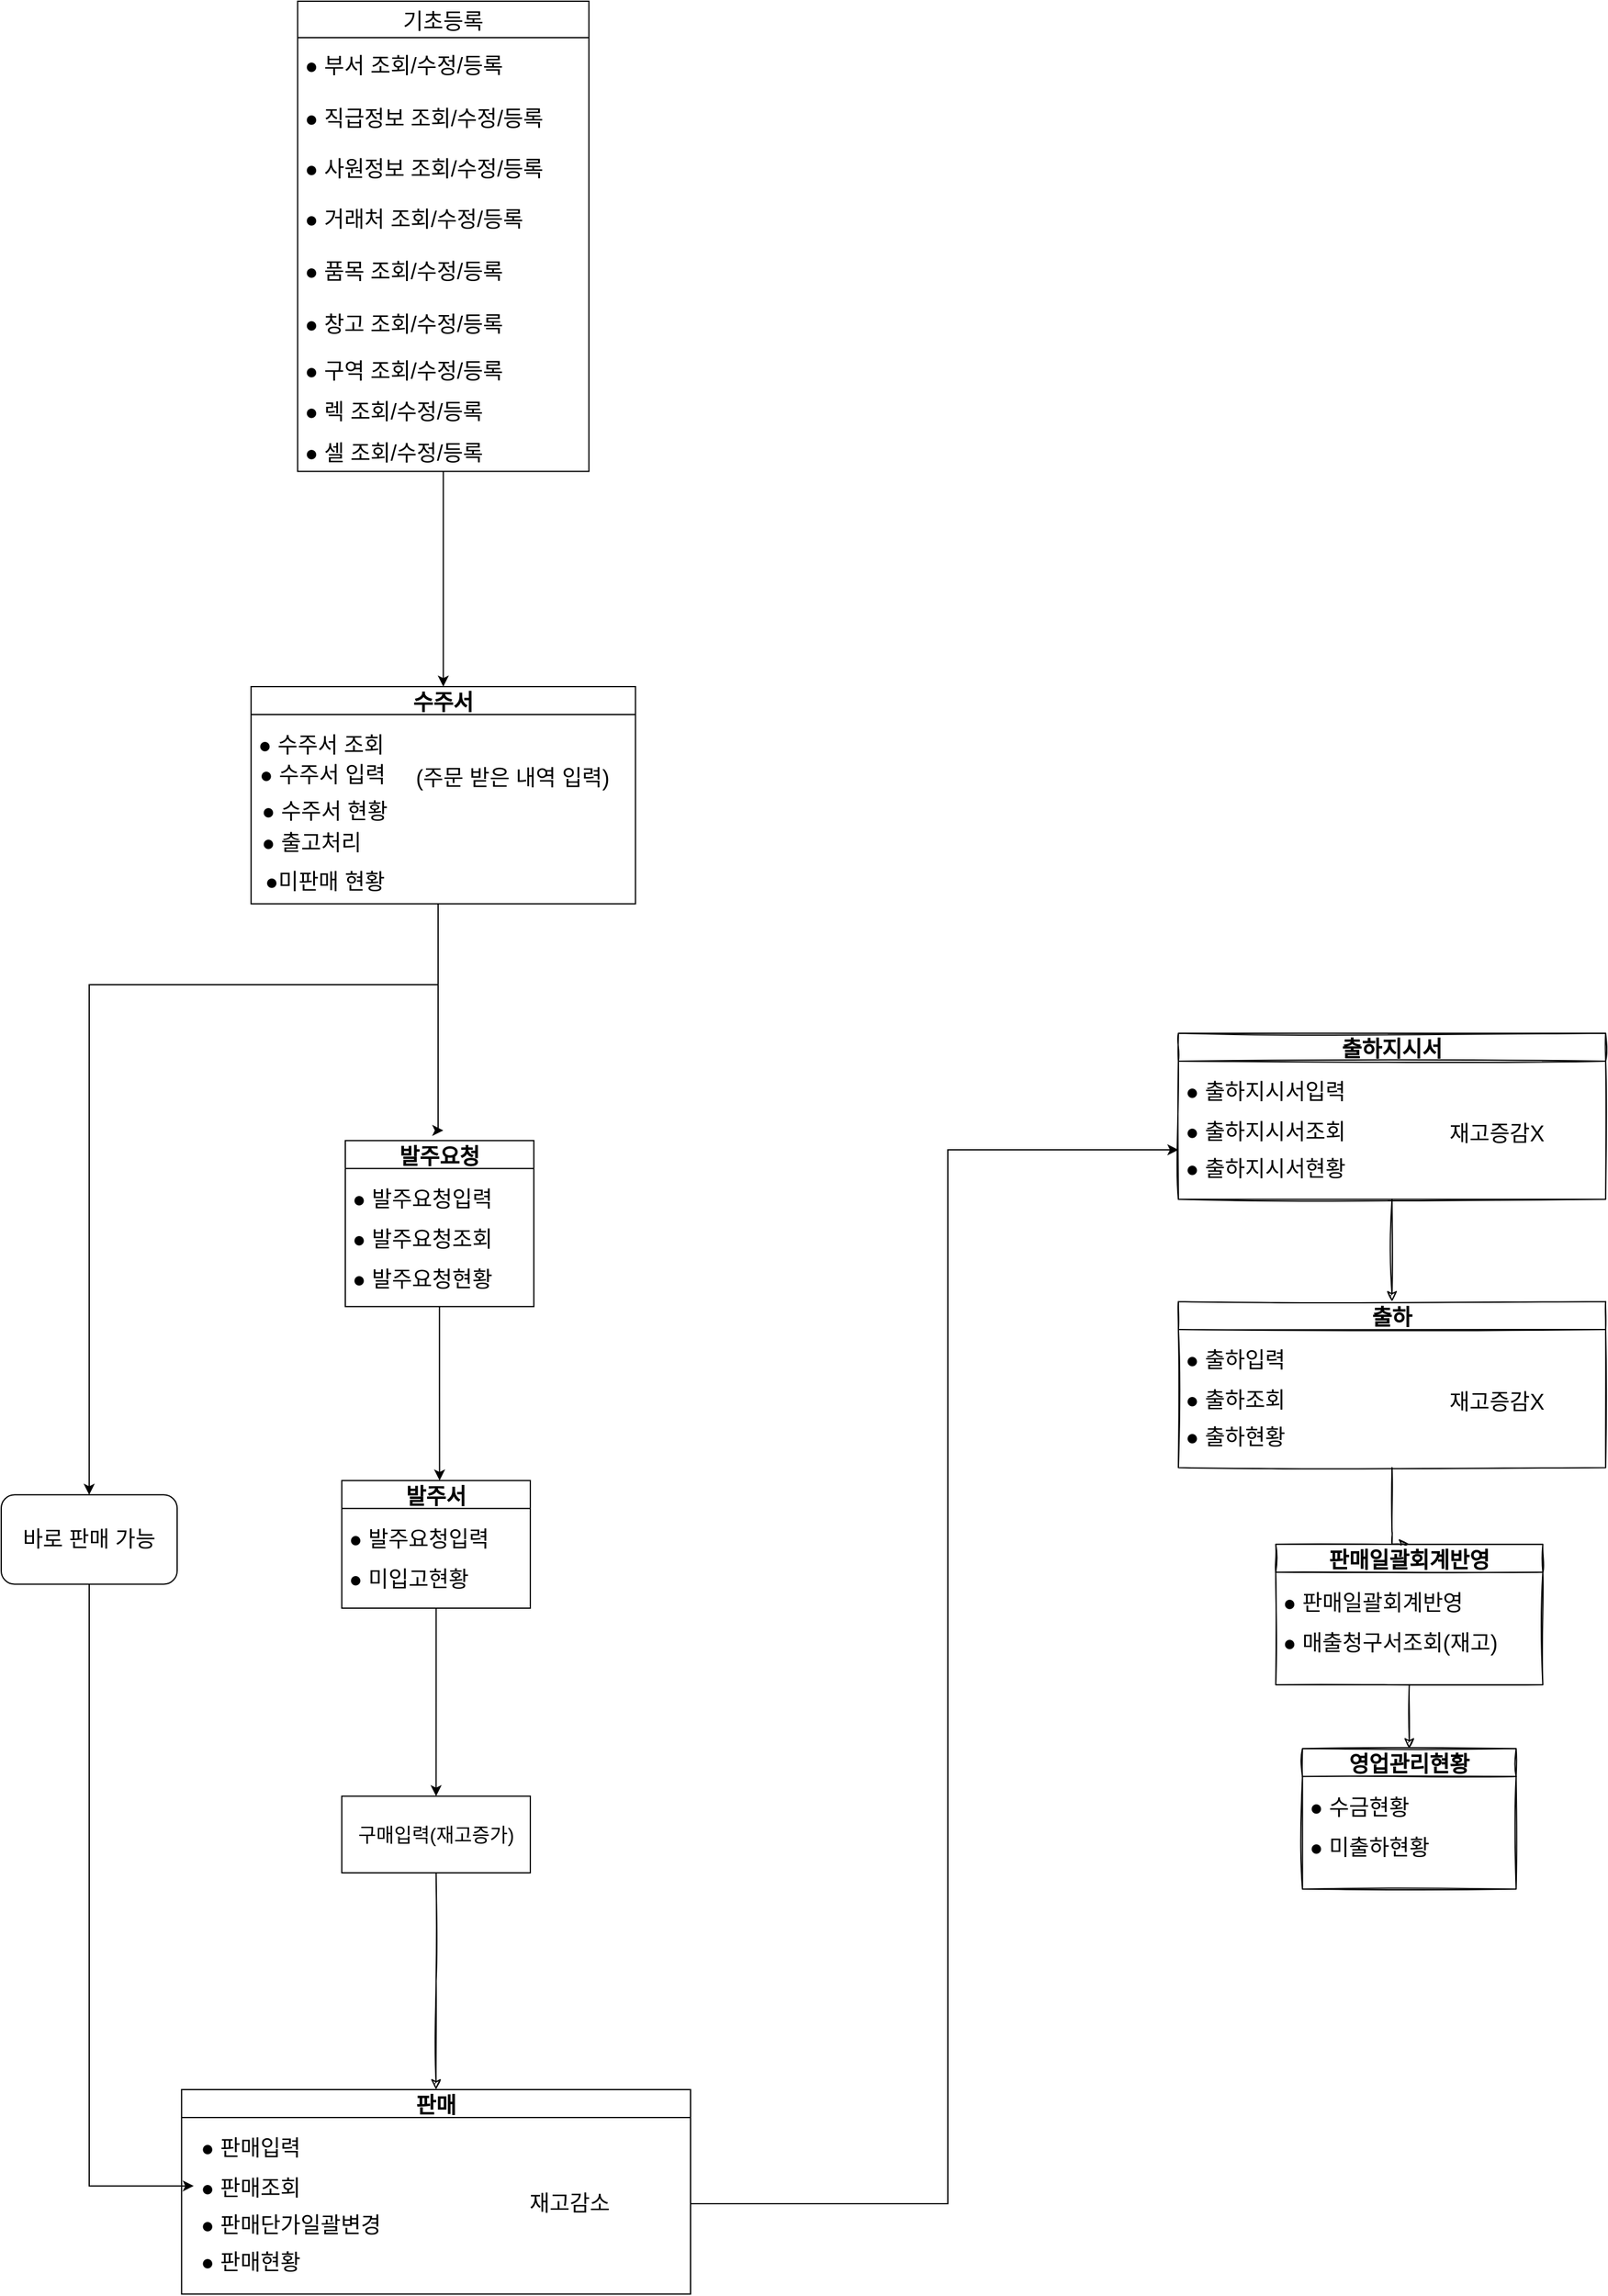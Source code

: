 <mxfile version="20.5.2" type="device"><diagram id="5_RhCOcCfbxicBXYQ8nO" name="페이지-1"><mxGraphModel dx="1674" dy="1354" grid="1" gridSize="10" guides="1" tooltips="1" connect="1" arrows="1" fold="1" page="1" pageScale="1" pageWidth="2339" pageHeight="3300" math="0" shadow="0"><root><mxCell id="0"/><mxCell id="1" parent="0"/><mxCell id="Y54pQ3Hu32FgccXmInnf-18" style="edgeStyle=orthogonalEdgeStyle;rounded=0;orthogonalLoop=1;jettySize=auto;html=1;entryX=0;entryY=0.5;entryDx=0;entryDy=0;" parent="1" source="I3NriYUVfdR380MBN8Mq-53" target="I3NriYUVfdR380MBN8Mq-126" edge="1"><mxGeometry relative="1" as="geometry"/></mxCell><mxCell id="I3NriYUVfdR380MBN8Mq-53" value="바로 판매 가능" style="rounded=1;whiteSpace=wrap;html=1;fontSize=18;container=0;" parent="1" vertex="1"><mxGeometry x="310" y="1380.104" width="144.97" height="73.646" as="geometry"/></mxCell><mxCell id="I3NriYUVfdR380MBN8Mq-52" style="edgeStyle=orthogonalEdgeStyle;rounded=0;orthogonalLoop=1;jettySize=auto;html=1;fontSize=18;entryX=0.5;entryY=0;entryDx=0;entryDy=0;" parent="1" source="I3NriYUVfdR380MBN8Mq-42" target="I3NriYUVfdR380MBN8Mq-53" edge="1"><mxGeometry relative="1" as="geometry"><mxPoint x="486.036" y="1380.104" as="targetPoint"/><Array as="points"><mxPoint x="670" y="960"/><mxPoint x="383" y="960"/></Array></mxGeometry></mxCell><mxCell id="Y54pQ3Hu32FgccXmInnf-21" style="edgeStyle=orthogonalEdgeStyle;rounded=0;sketch=1;orthogonalLoop=1;jettySize=auto;html=1;" parent="1" source="I3NriYUVfdR380MBN8Mq-77" target="I3NriYUVfdR380MBN8Mq-124" edge="1"><mxGeometry relative="1" as="geometry"/></mxCell><mxCell id="I3NriYUVfdR380MBN8Mq-77" value="&lt;span style=&quot;font-weight: normal;&quot;&gt;&lt;font style=&quot;font-size: 16px;&quot;&gt;구매입력(재고증가)&lt;/font&gt;&lt;/span&gt;" style="whiteSpace=wrap;html=1;fontSize=18;fontStyle=1;startSize=23;container=0;" parent="1" vertex="1"><mxGeometry x="590.658" y="1628.327" width="155.325" height="63.125" as="geometry"/></mxCell><mxCell id="I3NriYUVfdR380MBN8Mq-165" style="edgeStyle=orthogonalEdgeStyle;rounded=0;orthogonalLoop=1;jettySize=auto;html=1;entryX=0.5;entryY=0;entryDx=0;entryDy=0;fontSize=14;fontColor=#0066CC;" parent="1" source="I3NriYUVfdR380MBN8Mq-67" target="I3NriYUVfdR380MBN8Mq-77" edge="1"><mxGeometry relative="1" as="geometry"/></mxCell><mxCell id="I3NriYUVfdR380MBN8Mq-146" value="" style="edgeStyle=orthogonalEdgeStyle;rounded=0;orthogonalLoop=1;jettySize=auto;html=1;fontSize=14;fontColor=#0066CC;" parent="1" source="I3NriYUVfdR380MBN8Mq-124" target="I3NriYUVfdR380MBN8Mq-140" edge="1"><mxGeometry relative="1" as="geometry"><Array as="points"><mxPoint x="1090" y="1964"/><mxPoint x="1090" y="1096"/></Array></mxGeometry></mxCell><mxCell id="I3NriYUVfdR380MBN8Mq-153" value="" style="edgeStyle=orthogonalEdgeStyle;rounded=0;orthogonalLoop=1;jettySize=auto;html=1;fontSize=14;fontColor=#0066CC;sketch=1;" parent="1" source="I3NriYUVfdR380MBN8Mq-140" target="I3NriYUVfdR380MBN8Mq-148" edge="1"><mxGeometry relative="1" as="geometry"/></mxCell><mxCell id="I3NriYUVfdR380MBN8Mq-158" style="edgeStyle=orthogonalEdgeStyle;rounded=0;orthogonalLoop=1;jettySize=auto;html=1;entryX=0.5;entryY=0;entryDx=0;entryDy=0;fontSize=14;fontColor=#0066CC;sketch=1;" parent="1" source="I3NriYUVfdR380MBN8Mq-148" target="I3NriYUVfdR380MBN8Mq-154" edge="1"><mxGeometry relative="1" as="geometry"><Array as="points"><mxPoint x="1456.034" y="1410.318"/><mxPoint x="1456.034" y="1410.318"/></Array></mxGeometry></mxCell><mxCell id="I3NriYUVfdR380MBN8Mq-163" value="" style="edgeStyle=orthogonalEdgeStyle;rounded=0;orthogonalLoop=1;jettySize=auto;html=1;fontSize=14;fontColor=#0066CC;sketch=1;" parent="1" source="I3NriYUVfdR380MBN8Mq-154" target="I3NriYUVfdR380MBN8Mq-160" edge="1"><mxGeometry relative="1" as="geometry"><Array as="points"><mxPoint x="1470.532" y="1599.693"/><mxPoint x="1470.532" y="1599.693"/></Array></mxGeometry></mxCell><mxCell id="I3NriYUVfdR380MBN8Mq-162" value="● 미출하현황" style="text;strokeColor=none;fillColor=none;align=left;verticalAlign=middle;spacingLeft=4;spacingRight=4;overflow=hidden;points=[[0,0.5],[1,0.5]];portConstraint=eastwest;rotatable=0;fontSize=18;container=0;sketch=1;" parent="1" vertex="1"><mxGeometry x="1382.255" y="1652.297" width="217.456" height="33.099" as="geometry"/></mxCell><mxCell id="AHGagjkNis5RdBJJzDHv-22" value="" style="group" parent="1" vertex="1" connectable="0"><mxGeometry x="458.636" y="1869.997" width="419.379" height="168.333" as="geometry"/></mxCell><mxCell id="I3NriYUVfdR380MBN8Mq-124" value="판매" style="swimlane;fontSize=18;startSize=23;container=0;" parent="AHGagjkNis5RdBJJzDHv-22" vertex="1"><mxGeometry width="419.379" height="168.333" as="geometry"/></mxCell><mxCell id="I3NriYUVfdR380MBN8Mq-125" value="● 판매입력" style="text;strokeColor=none;fillColor=none;align=left;verticalAlign=middle;spacingLeft=4;spacingRight=4;overflow=hidden;points=[[0,0.5],[1,0.5]];portConstraint=eastwest;rotatable=0;fontSize=18;container=0;" parent="AHGagjkNis5RdBJJzDHv-22" vertex="1"><mxGeometry x="10" y="30.026" width="134.615" height="33.099" as="geometry"/></mxCell><mxCell id="I3NriYUVfdR380MBN8Mq-126" value="● 판매조회" style="text;strokeColor=none;fillColor=none;align=left;verticalAlign=middle;spacingLeft=4;spacingRight=4;overflow=hidden;points=[[0,0.5],[1,0.5]];portConstraint=eastwest;rotatable=0;fontSize=18;container=0;" parent="AHGagjkNis5RdBJJzDHv-22" vertex="1"><mxGeometry x="10" y="64.051" width="165.68" height="30.637" as="geometry"/></mxCell><mxCell id="I3NriYUVfdR380MBN8Mq-127" value="재고감소" style="text;html=1;align=center;verticalAlign=middle;resizable=0;points=[];autosize=1;strokeColor=none;fillColor=none;fontSize=18;container=0;" parent="AHGagjkNis5RdBJJzDHv-22" vertex="1"><mxGeometry x="268.875" y="73.647" width="100" height="40" as="geometry"/></mxCell><mxCell id="I3NriYUVfdR380MBN8Mq-137" value="● 판매단가일괄변경" style="text;strokeColor=none;fillColor=none;align=left;verticalAlign=middle;spacingLeft=4;spacingRight=4;overflow=hidden;points=[[0,0.5],[1,0.5]];portConstraint=eastwest;rotatable=0;fontSize=18;container=0;" parent="AHGagjkNis5RdBJJzDHv-22" vertex="1"><mxGeometry x="10" y="94.688" width="176.036" height="30.637" as="geometry"/></mxCell><mxCell id="I3NriYUVfdR380MBN8Mq-138" value="● 판매현황" style="text;strokeColor=none;fillColor=none;align=left;verticalAlign=middle;spacingLeft=4;spacingRight=4;overflow=hidden;points=[[0,0.5],[1,0.5]];portConstraint=eastwest;rotatable=0;fontSize=18;container=0;" parent="AHGagjkNis5RdBJJzDHv-22" vertex="1"><mxGeometry x="10" y="125.324" width="165.68" height="30.637" as="geometry"/></mxCell><mxCell id="AHGagjkNis5RdBJJzDHv-23" value="" style="group" parent="1" vertex="1" connectable="0"><mxGeometry x="590.658" y="1368.327" width="155.325" height="105.208" as="geometry"/></mxCell><mxCell id="I3NriYUVfdR380MBN8Mq-67" value="발주서" style="swimlane;fontSize=18;container=0;" parent="AHGagjkNis5RdBJJzDHv-23" vertex="1"><mxGeometry width="155.325" height="105.208" as="geometry"/></mxCell><mxCell id="I3NriYUVfdR380MBN8Mq-68" value="● 발주요청입력" style="text;strokeColor=none;fillColor=none;align=left;verticalAlign=middle;spacingLeft=4;spacingRight=4;overflow=hidden;points=[[0,0.5],[1,0.5]];portConstraint=eastwest;rotatable=0;fontSize=18;container=0;" parent="AHGagjkNis5RdBJJzDHv-23" vertex="1"><mxGeometry y="30.026" width="144.97" height="33.099" as="geometry"/></mxCell><mxCell id="I3NriYUVfdR380MBN8Mq-69" value="● 미입고현황" style="text;strokeColor=none;fillColor=none;align=left;verticalAlign=middle;spacingLeft=4;spacingRight=4;overflow=hidden;points=[[0,0.5],[1,0.5]];portConstraint=eastwest;rotatable=0;fontSize=18;container=0;" parent="AHGagjkNis5RdBJJzDHv-23" vertex="1"><mxGeometry y="63.125" width="144.97" height="33.099" as="geometry"/></mxCell><mxCell id="AHGagjkNis5RdBJJzDHv-26" value="" style="group" parent="1" vertex="1" connectable="0"><mxGeometry x="593.548" y="1088.334" width="155.325" height="136.771" as="geometry"/></mxCell><mxCell id="I3NriYUVfdR380MBN8Mq-55" value="발주요청" style="swimlane;fontSize=18;container=0;" parent="AHGagjkNis5RdBJJzDHv-26" vertex="1"><mxGeometry width="155.325" height="136.771" as="geometry"/></mxCell><mxCell id="I3NriYUVfdR380MBN8Mq-56" value="● 발주요청입력" style="text;strokeColor=none;fillColor=none;align=left;verticalAlign=middle;spacingLeft=4;spacingRight=4;overflow=hidden;points=[[0,0.5],[1,0.5]];portConstraint=eastwest;rotatable=0;fontSize=18;container=0;" parent="AHGagjkNis5RdBJJzDHv-26" vertex="1"><mxGeometry y="30.026" width="144.97" height="33.099" as="geometry"/></mxCell><mxCell id="I3NriYUVfdR380MBN8Mq-63" value="● 발주요청조회" style="text;strokeColor=none;fillColor=none;align=left;verticalAlign=middle;spacingLeft=4;spacingRight=4;overflow=hidden;points=[[0,0.5],[1,0.5]];portConstraint=eastwest;rotatable=0;fontSize=18;container=0;" parent="AHGagjkNis5RdBJJzDHv-26" vertex="1"><mxGeometry y="63.125" width="144.97" height="33.099" as="geometry"/></mxCell><mxCell id="I3NriYUVfdR380MBN8Mq-64" value="● 발주요청현황" style="text;strokeColor=none;fillColor=none;align=left;verticalAlign=middle;spacingLeft=4;spacingRight=4;overflow=hidden;points=[[0,0.5],[1,0.5]];portConstraint=eastwest;rotatable=0;fontSize=18;container=0;" parent="AHGagjkNis5RdBJJzDHv-26" vertex="1"><mxGeometry y="96.224" width="144.97" height="33.099" as="geometry"/></mxCell><mxCell id="AHGagjkNis5RdBJJzDHv-28" value="" style="group;sketch=1;" parent="1" vertex="1" connectable="0"><mxGeometry x="1382.255" y="1589.172" width="176.036" height="115.729" as="geometry"/></mxCell><mxCell id="I3NriYUVfdR380MBN8Mq-160" value="영업관리현황" style="swimlane;fontSize=18;container=0;sketch=1;" parent="AHGagjkNis5RdBJJzDHv-28" vertex="1"><mxGeometry width="176.036" height="115.729" as="geometry"/></mxCell><mxCell id="I3NriYUVfdR380MBN8Mq-161" value="● 수금현황" style="text;strokeColor=none;fillColor=none;align=left;verticalAlign=middle;spacingLeft=4;spacingRight=4;overflow=hidden;points=[[0,0.5],[1,0.5]];portConstraint=eastwest;rotatable=0;fontSize=18;container=0;sketch=1;" parent="AHGagjkNis5RdBJJzDHv-28" vertex="1"><mxGeometry y="30.026" width="176.036" height="33.099" as="geometry"/></mxCell><mxCell id="AHGagjkNis5RdBJJzDHv-31" value="" style="group;sketch=1;" parent="1" vertex="1" connectable="0"><mxGeometry x="1360.25" y="1420.838" width="220.044" height="115.729" as="geometry"/></mxCell><mxCell id="I3NriYUVfdR380MBN8Mq-154" value="판매일괄회계반영" style="swimlane;fontSize=18;container=0;sketch=1;" parent="AHGagjkNis5RdBJJzDHv-31" vertex="1"><mxGeometry width="220.044" height="115.729" as="geometry"/></mxCell><mxCell id="I3NriYUVfdR380MBN8Mq-155" value="● 판매일괄회계반영" style="text;strokeColor=none;fillColor=none;align=left;verticalAlign=middle;spacingLeft=4;spacingRight=4;overflow=hidden;points=[[0,0.5],[1,0.5]];portConstraint=eastwest;rotatable=0;fontSize=18;container=0;sketch=1;" parent="AHGagjkNis5RdBJJzDHv-31" vertex="1"><mxGeometry y="30.026" width="176.036" height="33.099" as="geometry"/></mxCell><mxCell id="I3NriYUVfdR380MBN8Mq-156" value="● 매출청구서조회(재고)" style="text;strokeColor=none;fillColor=none;align=left;verticalAlign=middle;spacingLeft=4;spacingRight=4;overflow=hidden;points=[[0,0.5],[1,0.5]];portConstraint=eastwest;rotatable=0;fontSize=18;container=0;sketch=1;" parent="AHGagjkNis5RdBJJzDHv-31" vertex="1"><mxGeometry y="63.125" width="217.456" height="33.099" as="geometry"/></mxCell><mxCell id="AHGagjkNis5RdBJJzDHv-32" value="" style="group;sketch=1;" parent="1" vertex="1" connectable="0"><mxGeometry x="1279.999" y="1220.943" width="352.071" height="136.771" as="geometry"/></mxCell><mxCell id="I3NriYUVfdR380MBN8Mq-148" value="출하" style="swimlane;fontSize=18;startSize=23;container=0;sketch=1;" parent="AHGagjkNis5RdBJJzDHv-32" vertex="1"><mxGeometry width="352.071" height="136.771" as="geometry"/></mxCell><mxCell id="I3NriYUVfdR380MBN8Mq-149" value="● 출하입력" style="text;strokeColor=none;fillColor=none;align=left;verticalAlign=middle;spacingLeft=4;spacingRight=4;overflow=hidden;points=[[0,0.5],[1,0.5]];portConstraint=eastwest;rotatable=0;fontSize=18;container=0;sketch=1;" parent="AHGagjkNis5RdBJJzDHv-32" vertex="1"><mxGeometry y="30.026" width="165.68" height="33.099" as="geometry"/></mxCell><mxCell id="I3NriYUVfdR380MBN8Mq-150" value="● 출하조회" style="text;strokeColor=none;fillColor=none;align=left;verticalAlign=middle;spacingLeft=4;spacingRight=4;overflow=hidden;points=[[0,0.5],[1,0.5]];portConstraint=eastwest;rotatable=0;fontSize=18;container=0;sketch=1;" parent="AHGagjkNis5RdBJJzDHv-32" vertex="1"><mxGeometry y="64.051" width="165.68" height="30.637" as="geometry"/></mxCell><mxCell id="I3NriYUVfdR380MBN8Mq-151" value="재고증감X" style="text;html=1;align=center;verticalAlign=middle;resizable=0;points=[];autosize=1;strokeColor=none;fillColor=none;fontSize=18;container=0;sketch=1;" parent="AHGagjkNis5RdBJJzDHv-32" vertex="1"><mxGeometry x="207.1" y="63.127" width="110" height="40" as="geometry"/></mxCell><mxCell id="I3NriYUVfdR380MBN8Mq-152" value="● 출하현황" style="text;strokeColor=none;fillColor=none;align=left;verticalAlign=middle;spacingLeft=4;spacingRight=4;overflow=hidden;points=[[0,0.5],[1,0.5]];portConstraint=eastwest;rotatable=0;fontSize=18;container=0;sketch=1;" parent="AHGagjkNis5RdBJJzDHv-32" vertex="1"><mxGeometry y="94.688" width="176.036" height="30.637" as="geometry"/></mxCell><mxCell id="AHGagjkNis5RdBJJzDHv-33" value="" style="group;sketch=1;" parent="1" vertex="1" connectable="0"><mxGeometry x="1279.999" y="1000.005" width="352.071" height="136.771" as="geometry"/></mxCell><mxCell id="I3NriYUVfdR380MBN8Mq-140" value="출하지시서" style="swimlane;fontSize=18;startSize=23;container=0;sketch=1;" parent="AHGagjkNis5RdBJJzDHv-33" vertex="1"><mxGeometry width="352.071" height="136.771" as="geometry"/></mxCell><mxCell id="I3NriYUVfdR380MBN8Mq-141" value="● 출하지시서입력" style="text;strokeColor=none;fillColor=none;align=left;verticalAlign=middle;spacingLeft=4;spacingRight=4;overflow=hidden;points=[[0,0.5],[1,0.5]];portConstraint=eastwest;rotatable=0;fontSize=18;container=0;sketch=1;" parent="AHGagjkNis5RdBJJzDHv-33" vertex="1"><mxGeometry y="30.026" width="165.68" height="33.099" as="geometry"/></mxCell><mxCell id="I3NriYUVfdR380MBN8Mq-142" value="● 출하지시서조회" style="text;strokeColor=none;fillColor=none;align=left;verticalAlign=middle;spacingLeft=4;spacingRight=4;overflow=hidden;points=[[0,0.5],[1,0.5]];portConstraint=eastwest;rotatable=0;fontSize=18;container=0;sketch=1;" parent="AHGagjkNis5RdBJJzDHv-33" vertex="1"><mxGeometry y="64.051" width="165.68" height="30.637" as="geometry"/></mxCell><mxCell id="I3NriYUVfdR380MBN8Mq-143" value="재고증감X" style="text;html=1;align=center;verticalAlign=middle;resizable=0;points=[];autosize=1;strokeColor=none;fillColor=none;fontSize=18;container=0;sketch=1;" parent="AHGagjkNis5RdBJJzDHv-33" vertex="1"><mxGeometry x="207.1" y="63.127" width="110" height="40" as="geometry"/></mxCell><mxCell id="I3NriYUVfdR380MBN8Mq-144" value="● 출하지시서현황" style="text;strokeColor=none;fillColor=none;align=left;verticalAlign=middle;spacingLeft=4;spacingRight=4;overflow=hidden;points=[[0,0.5],[1,0.5]];portConstraint=eastwest;rotatable=0;fontSize=18;container=0;sketch=1;" parent="AHGagjkNis5RdBJJzDHv-33" vertex="1"><mxGeometry y="94.688" width="176.036" height="30.637" as="geometry"/></mxCell><mxCell id="AHGagjkNis5RdBJJzDHv-34" value="" style="group" parent="1" vertex="1" connectable="0"><mxGeometry x="515.886" y="714.479" width="316.77" height="178.854" as="geometry"/></mxCell><mxCell id="I3NriYUVfdR380MBN8Mq-42" value="수주서" style="swimlane;fontSize=18;container=0;" parent="AHGagjkNis5RdBJJzDHv-34" vertex="1"><mxGeometry width="316.77" height="178.854" as="geometry"/></mxCell><mxCell id="I3NriYUVfdR380MBN8Mq-43" value="● 수주서 조회" style="text;strokeColor=none;fillColor=none;align=left;verticalAlign=middle;spacingLeft=4;spacingRight=4;overflow=hidden;points=[[0,0.5],[1,0.5]];portConstraint=eastwest;rotatable=0;fontSize=18;container=0;" parent="AHGagjkNis5RdBJJzDHv-34" vertex="1"><mxGeometry y="30.026" width="124.26" height="33.099" as="geometry"/></mxCell><mxCell id="I3NriYUVfdR380MBN8Mq-44" value="● 출고처리" style="text;strokeColor=none;fillColor=none;align=left;verticalAlign=middle;spacingLeft=4;spacingRight=4;overflow=hidden;points=[[0,0.5],[1,0.5]];portConstraint=eastwest;rotatable=0;fontSize=18;container=0;" parent="AHGagjkNis5RdBJJzDHv-34" vertex="1"><mxGeometry x="2.817" y="114.088" width="162.864" height="26.018" as="geometry"/></mxCell><mxCell id="I3NriYUVfdR380MBN8Mq-45" value="● 수주서 현황" style="text;strokeColor=none;fillColor=none;align=left;verticalAlign=middle;spacingLeft=4;spacingRight=4;overflow=hidden;points=[[0,0.5],[1,0.5]];portConstraint=eastwest;rotatable=0;fontSize=18;container=0;" parent="AHGagjkNis5RdBJJzDHv-34" vertex="1"><mxGeometry x="2.824" y="88.067" width="118.612" height="26.02" as="geometry"/></mxCell><mxCell id="I3NriYUVfdR380MBN8Mq-46" value="● 수주서 입력" style="text;strokeColor=none;fillColor=none;align=left;verticalAlign=middle;spacingLeft=4;spacingRight=4;overflow=hidden;points=[[0,0.5],[1,0.5]];portConstraint=eastwest;rotatable=0;fontSize=18;container=0;" parent="AHGagjkNis5RdBJJzDHv-34" vertex="1"><mxGeometry x="1.13" y="59.148" width="118.612" height="24.018" as="geometry"/></mxCell><mxCell id="I3NriYUVfdR380MBN8Mq-47" value="(주문 받은 내역 입력)" style="text;html=1;align=center;verticalAlign=middle;resizable=0;points=[];autosize=1;strokeColor=none;fillColor=none;fontSize=18;container=0;" parent="AHGagjkNis5RdBJJzDHv-34" vertex="1"><mxGeometry x="120.024" y="55.068" width="190" height="40" as="geometry"/></mxCell><mxCell id="I3NriYUVfdR380MBN8Mq-49" value="●미판매 현황" style="text;strokeColor=none;fillColor=none;align=left;verticalAlign=middle;spacingLeft=4;spacingRight=4;overflow=hidden;points=[[0,0.5],[1,0.5]];portConstraint=eastwest;rotatable=0;fontSize=18;container=0;" parent="AHGagjkNis5RdBJJzDHv-34" vertex="1"><mxGeometry x="5.646" y="146.109" width="118.612" height="26.02" as="geometry"/></mxCell><mxCell id="F_yo1djxGD1zaHoGv2On-7" style="edgeStyle=orthogonalEdgeStyle;rounded=0;orthogonalLoop=1;jettySize=auto;html=1;entryX=0.5;entryY=0;entryDx=0;entryDy=0;" parent="1" source="I3NriYUVfdR380MBN8Mq-22" target="I3NriYUVfdR380MBN8Mq-42" edge="1"><mxGeometry relative="1" as="geometry"/></mxCell><mxCell id="I3NriYUVfdR380MBN8Mq-22" value="기초등록" style="swimlane;fontStyle=0;childLayout=stackLayout;horizontal=1;startSize=30;horizontalStack=0;resizeParent=1;resizeParentMax=0;resizeLast=0;collapsible=1;marginBottom=0;fontSize=18;container=0;" parent="1" vertex="1"><mxGeometry x="554.27" y="150" width="240" height="387.289" as="geometry"><mxRectangle x="4.191" width="110" height="40" as="alternateBounds"/></mxGeometry></mxCell><mxCell id="I3NriYUVfdR380MBN8Mq-23" value="● 부서 조회/수정/등록" style="text;strokeColor=none;fillColor=none;align=left;verticalAlign=middle;spacingLeft=4;spacingRight=4;overflow=hidden;points=[[0,0.5],[1,0.5]];portConstraint=eastwest;rotatable=0;fontSize=18;container=0;" parent="I3NriYUVfdR380MBN8Mq-22" vertex="1"><mxGeometry y="30" width="240" height="43.244" as="geometry"/></mxCell><mxCell id="I3NriYUVfdR380MBN8Mq-31" value="● 직급정보 조회/수정/등록" style="text;strokeColor=none;fillColor=none;align=left;verticalAlign=middle;spacingLeft=4;spacingRight=4;overflow=hidden;points=[[0,0.5],[1,0.5]];portConstraint=eastwest;rotatable=0;fontSize=18;container=0;" parent="I3NriYUVfdR380MBN8Mq-22" vertex="1"><mxGeometry y="73.244" width="240" height="43.244" as="geometry"/></mxCell><mxCell id="I3NriYUVfdR380MBN8Mq-25" value="● 사원정보 조회/수정/등록" style="text;strokeColor=none;fillColor=none;align=left;verticalAlign=middle;spacingLeft=4;spacingRight=4;overflow=hidden;points=[[0,0.5],[1,0.5]];portConstraint=eastwest;rotatable=0;fontSize=18;container=0;" parent="I3NriYUVfdR380MBN8Mq-22" vertex="1"><mxGeometry y="116.487" width="240" height="39.73" as="geometry"/></mxCell><mxCell id="I3NriYUVfdR380MBN8Mq-24" value="● 거래처 조회/수정/등록" style="text;strokeColor=none;fillColor=none;align=left;verticalAlign=middle;spacingLeft=4;spacingRight=4;overflow=hidden;points=[[0,0.5],[1,0.5]];portConstraint=eastwest;rotatable=0;fontSize=18;container=0;" parent="I3NriYUVfdR380MBN8Mq-22" vertex="1"><mxGeometry y="156.217" width="240" height="43.244" as="geometry"/></mxCell><mxCell id="AHGagjkNis5RdBJJzDHv-38" value="● 품목 조회/수정/등록" style="text;strokeColor=none;fillColor=none;align=left;verticalAlign=middle;spacingLeft=4;spacingRight=4;overflow=hidden;points=[[0,0.5],[1,0.5]];portConstraint=eastwest;rotatable=0;fontSize=18;container=0;" parent="I3NriYUVfdR380MBN8Mq-22" vertex="1"><mxGeometry y="199.461" width="240" height="43.244" as="geometry"/></mxCell><mxCell id="AHGagjkNis5RdBJJzDHv-39" value="● 창고 조회/수정/등록" style="text;strokeColor=none;fillColor=none;align=left;verticalAlign=middle;spacingLeft=4;spacingRight=4;overflow=hidden;points=[[0,0.5],[1,0.5]];portConstraint=eastwest;rotatable=0;fontSize=18;container=0;" parent="I3NriYUVfdR380MBN8Mq-22" vertex="1"><mxGeometry y="242.705" width="240" height="43.244" as="geometry"/></mxCell><mxCell id="AHGagjkNis5RdBJJzDHv-41" value="● 구역 조회/수정/등록" style="text;strokeColor=none;fillColor=none;align=left;verticalAlign=middle;spacingLeft=4;spacingRight=4;overflow=hidden;points=[[0,0.5],[1,0.5]];portConstraint=eastwest;rotatable=0;fontSize=18;container=0;" parent="I3NriYUVfdR380MBN8Mq-22" vertex="1"><mxGeometry y="285.949" width="240" height="33.78" as="geometry"/></mxCell><mxCell id="F_yo1djxGD1zaHoGv2On-6" value="● 렉 조회/수정/등록" style="text;strokeColor=none;fillColor=none;align=left;verticalAlign=middle;spacingLeft=4;spacingRight=4;overflow=hidden;points=[[0,0.5],[1,0.5]];portConstraint=eastwest;rotatable=0;fontSize=18;container=0;" parent="I3NriYUVfdR380MBN8Mq-22" vertex="1"><mxGeometry y="319.729" width="240" height="33.78" as="geometry"/></mxCell><mxCell id="F_yo1djxGD1zaHoGv2On-5" value="● 셀 조회/수정/등록" style="text;strokeColor=none;fillColor=none;align=left;verticalAlign=middle;spacingLeft=4;spacingRight=4;overflow=hidden;points=[[0,0.5],[1,0.5]];portConstraint=eastwest;rotatable=0;fontSize=18;container=0;" parent="I3NriYUVfdR380MBN8Mq-22" vertex="1"><mxGeometry y="353.509" width="240" height="33.78" as="geometry"/></mxCell><mxCell id="AHGagjkNis5RdBJJzDHv-45" style="edgeStyle=orthogonalEdgeStyle;rounded=0;orthogonalLoop=1;jettySize=auto;html=1;" parent="1" source="I3NriYUVfdR380MBN8Mq-55" edge="1"><mxGeometry relative="1" as="geometry"><mxPoint x="671.211" y="1368.33" as="targetPoint"/></mxGeometry></mxCell><mxCell id="Y54pQ3Hu32FgccXmInnf-17" style="edgeStyle=orthogonalEdgeStyle;rounded=0;orthogonalLoop=1;jettySize=auto;html=1;" parent="1" source="I3NriYUVfdR380MBN8Mq-42" edge="1"><mxGeometry relative="1" as="geometry"><mxPoint x="674.27" y="1080" as="targetPoint"/><Array as="points"><mxPoint x="670" y="1080"/></Array></mxGeometry></mxCell></root></mxGraphModel></diagram></mxfile>